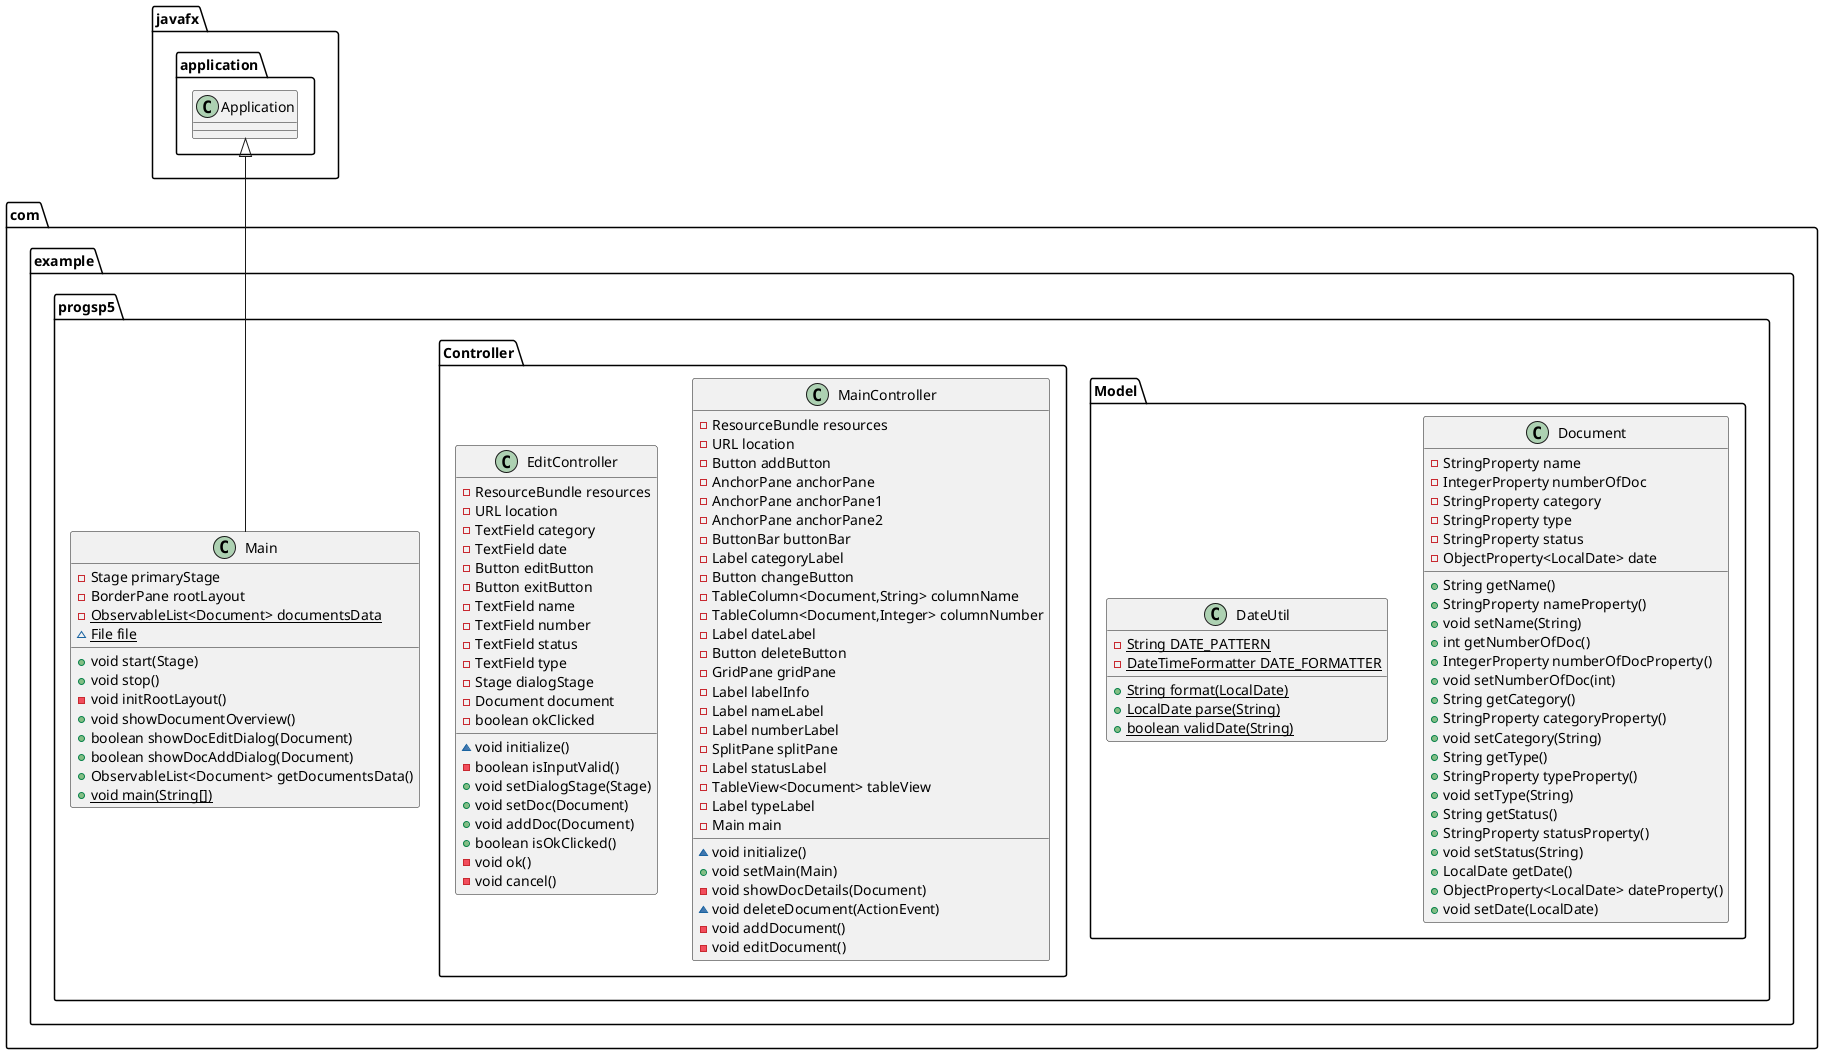 @startuml
class com.example.progsp5.Main {
- Stage primaryStage
- BorderPane rootLayout
- {static} ObservableList<Document> documentsData
~ {static} File file
+ void start(Stage)
+ void stop()
- void initRootLayout()
+ void showDocumentOverview()
+ boolean showDocEditDialog(Document)
+ boolean showDocAddDialog(Document)
+ ObservableList<Document> getDocumentsData()
+ {static} void main(String[])
}
class com.example.progsp5.Model.Document {
- StringProperty name
- IntegerProperty numberOfDoc
- StringProperty category
- StringProperty type
- StringProperty status
- ObjectProperty<LocalDate> date
+ String getName()
+ StringProperty nameProperty()
+ void setName(String)
+ int getNumberOfDoc()
+ IntegerProperty numberOfDocProperty()
+ void setNumberOfDoc(int)
+ String getCategory()
+ StringProperty categoryProperty()
+ void setCategory(String)
+ String getType()
+ StringProperty typeProperty()
+ void setType(String)
+ String getStatus()
+ StringProperty statusProperty()
+ void setStatus(String)
+ LocalDate getDate()
+ ObjectProperty<LocalDate> dateProperty()
+ void setDate(LocalDate)
}
class com.example.progsp5.Controller.MainController {
- ResourceBundle resources
- URL location
- Button addButton
- AnchorPane anchorPane
- AnchorPane anchorPane1
- AnchorPane anchorPane2
- ButtonBar buttonBar
- Label categoryLabel
- Button changeButton
- TableColumn<Document,String> columnName
- TableColumn<Document,Integer> columnNumber
- Label dateLabel
- Button deleteButton
- GridPane gridPane
- Label labelInfo
- Label nameLabel
- Label numberLabel
- SplitPane splitPane
- Label statusLabel
- TableView<Document> tableView
- Label typeLabel
- Main main
~ void initialize()
+ void setMain(Main)
- void showDocDetails(Document)
~ void deleteDocument(ActionEvent)
- void addDocument()
- void editDocument()
}
class com.example.progsp5.Model.DateUtil {
- {static} String DATE_PATTERN
- {static} DateTimeFormatter DATE_FORMATTER
+ {static} String format(LocalDate)
+ {static} LocalDate parse(String)
+ {static} boolean validDate(String)
}
class com.example.progsp5.Controller.EditController {
- ResourceBundle resources
- URL location
- TextField category
- TextField date
- Button editButton
- Button exitButton
- TextField name
- TextField number
- TextField status
- TextField type
- Stage dialogStage
- Document document
- boolean okClicked
~ void initialize()
- boolean isInputValid()
+ void setDialogStage(Stage)
+ void setDoc(Document)
+ void addDoc(Document)
+ boolean isOkClicked()
- void ok()
- void cancel()
}


javafx.application.Application <|-- com.example.progsp5.Main
@enduml